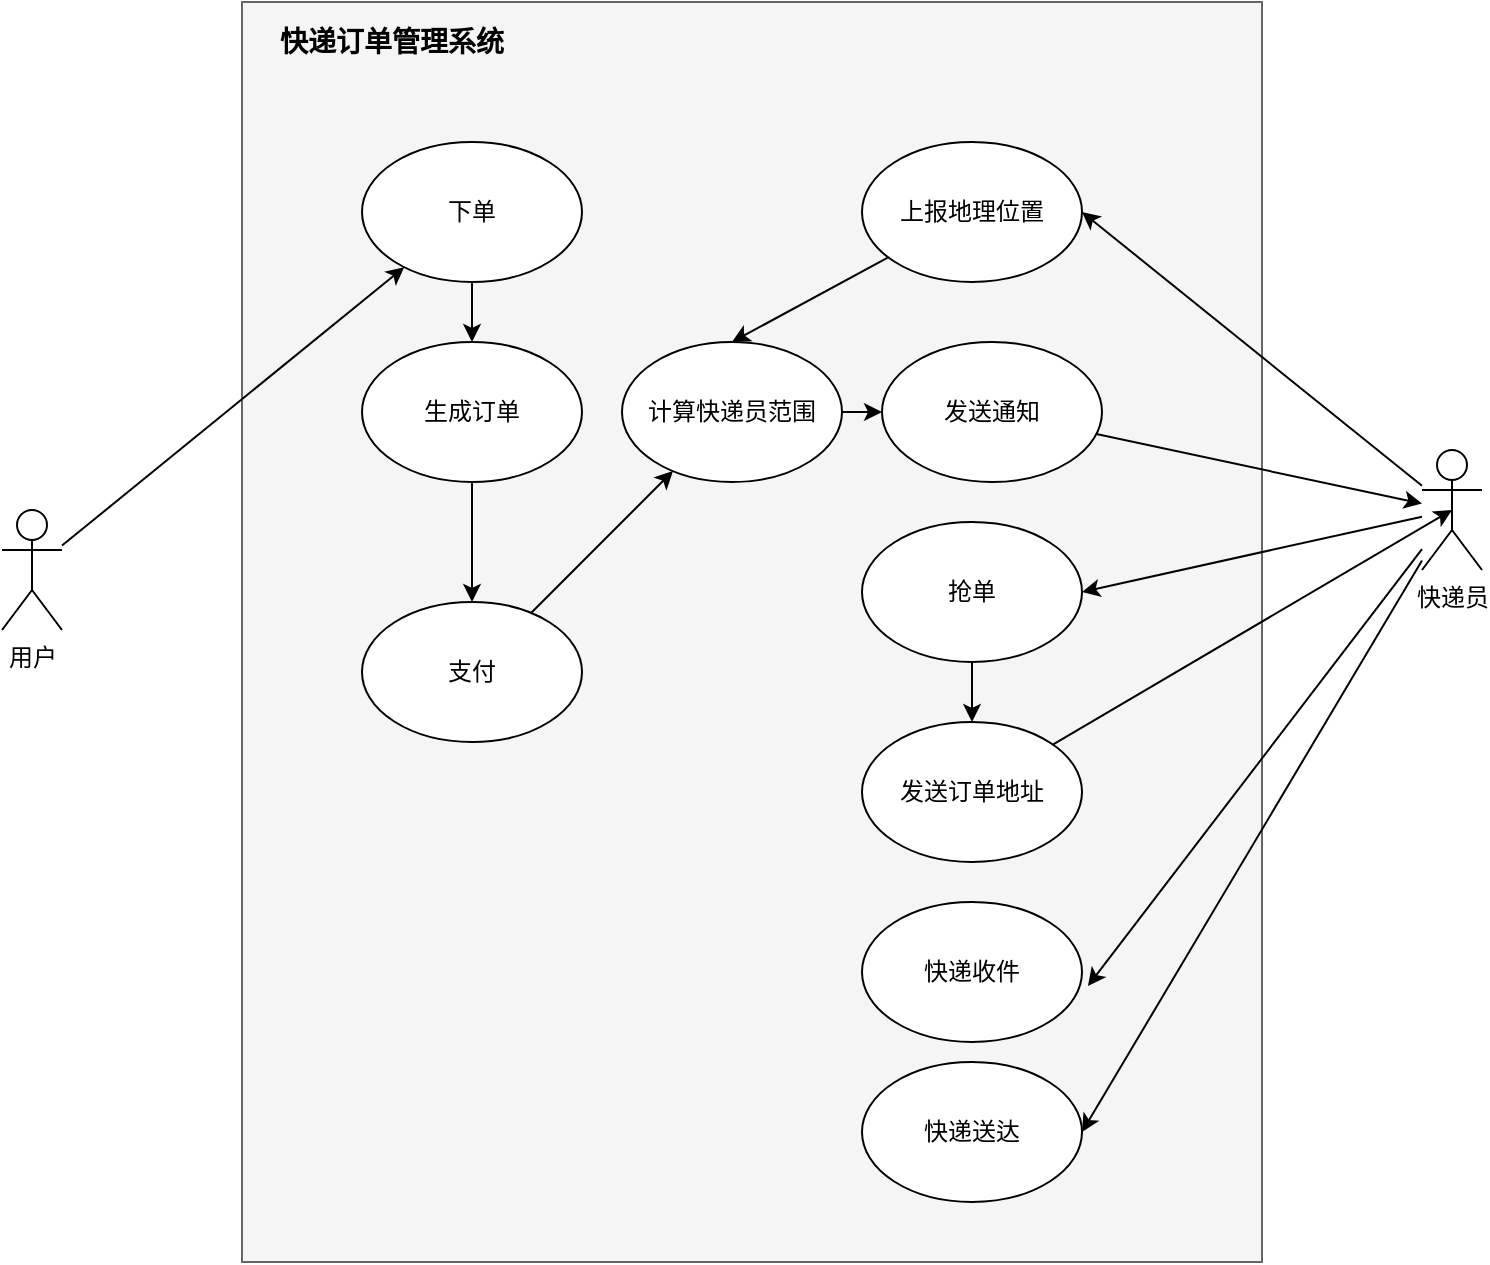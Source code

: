 <mxfile version="14.1.8" type="github" pages="2">
  <diagram id="jM3SQwm_5Wy4ti2OM3sH" name="系统用例图">
    <mxGraphModel dx="1422" dy="772" grid="1" gridSize="10" guides="1" tooltips="1" connect="1" arrows="1" fold="1" page="1" pageScale="1" pageWidth="1169" pageHeight="827" math="0" shadow="0">
      <root>
        <mxCell id="0" />
        <mxCell id="1" parent="0" />
        <mxCell id="6P1el-SRa3GFCwPbT4um-23" value="" style="rounded=0;whiteSpace=wrap;html=1;align=center;fillColor=#f5f5f5;strokeColor=#666666;fontColor=#333333;" parent="1" vertex="1">
          <mxGeometry x="230" y="60" width="510" height="630" as="geometry" />
        </mxCell>
        <mxCell id="6P1el-SRa3GFCwPbT4um-4" value="" style="rounded=0;orthogonalLoop=1;jettySize=auto;html=1;" parent="1" source="6P1el-SRa3GFCwPbT4um-1" target="6P1el-SRa3GFCwPbT4um-3" edge="1">
          <mxGeometry relative="1" as="geometry" />
        </mxCell>
        <mxCell id="6P1el-SRa3GFCwPbT4um-1" value="用户" style="shape=umlActor;verticalLabelPosition=bottom;verticalAlign=top;html=1;outlineConnect=0;" parent="1" vertex="1">
          <mxGeometry x="110" y="314" width="30" height="60" as="geometry" />
        </mxCell>
        <mxCell id="6P1el-SRa3GFCwPbT4um-11" style="edgeStyle=none;rounded=0;orthogonalLoop=1;jettySize=auto;html=1;entryX=1;entryY=0.5;entryDx=0;entryDy=0;" parent="1" source="6P1el-SRa3GFCwPbT4um-2" target="6P1el-SRa3GFCwPbT4um-10" edge="1">
          <mxGeometry relative="1" as="geometry" />
        </mxCell>
        <mxCell id="6P1el-SRa3GFCwPbT4um-15" style="edgeStyle=none;rounded=0;orthogonalLoop=1;jettySize=auto;html=1;entryX=1;entryY=0.5;entryDx=0;entryDy=0;" parent="1" source="6P1el-SRa3GFCwPbT4um-2" target="6P1el-SRa3GFCwPbT4um-14" edge="1">
          <mxGeometry relative="1" as="geometry" />
        </mxCell>
        <mxCell id="6P1el-SRa3GFCwPbT4um-22" style="edgeStyle=none;rounded=0;orthogonalLoop=1;jettySize=auto;html=1;entryX=1.027;entryY=0.6;entryDx=0;entryDy=0;entryPerimeter=0;" parent="1" source="6P1el-SRa3GFCwPbT4um-2" target="6P1el-SRa3GFCwPbT4um-18" edge="1">
          <mxGeometry relative="1" as="geometry" />
        </mxCell>
        <mxCell id="aYJ-yftUFzY5KFX4jH7X-2" style="edgeStyle=none;rounded=0;orthogonalLoop=1;jettySize=auto;html=1;entryX=1;entryY=0.5;entryDx=0;entryDy=0;fontSize=14;" parent="1" source="6P1el-SRa3GFCwPbT4um-2" target="aYJ-yftUFzY5KFX4jH7X-1" edge="1">
          <mxGeometry relative="1" as="geometry" />
        </mxCell>
        <mxCell id="6P1el-SRa3GFCwPbT4um-2" value="快递员" style="shape=umlActor;verticalLabelPosition=bottom;verticalAlign=top;html=1;outlineConnect=0;" parent="1" vertex="1">
          <mxGeometry x="820" y="284" width="30" height="60" as="geometry" />
        </mxCell>
        <mxCell id="6P1el-SRa3GFCwPbT4um-19" value="" style="edgeStyle=none;rounded=0;orthogonalLoop=1;jettySize=auto;html=1;" parent="1" source="6P1el-SRa3GFCwPbT4um-3" target="6P1el-SRa3GFCwPbT4um-5" edge="1">
          <mxGeometry relative="1" as="geometry" />
        </mxCell>
        <mxCell id="6P1el-SRa3GFCwPbT4um-3" value="下单" style="ellipse;whiteSpace=wrap;html=1;verticalAlign=middle;align=center;" parent="1" vertex="1">
          <mxGeometry x="290" y="130" width="110" height="70" as="geometry" />
        </mxCell>
        <mxCell id="6P1el-SRa3GFCwPbT4um-25" value="" style="edgeStyle=none;rounded=0;orthogonalLoop=1;jettySize=auto;html=1;" parent="1" source="6P1el-SRa3GFCwPbT4um-5" target="6P1el-SRa3GFCwPbT4um-24" edge="1">
          <mxGeometry relative="1" as="geometry" />
        </mxCell>
        <mxCell id="6P1el-SRa3GFCwPbT4um-5" value="生成订单" style="ellipse;whiteSpace=wrap;html=1;verticalAlign=middle;align=center;" parent="1" vertex="1">
          <mxGeometry x="290" y="230" width="110" height="70" as="geometry" />
        </mxCell>
        <mxCell id="O_uoeEamHcbB_XPuEFAN-4" style="edgeStyle=none;rounded=0;orthogonalLoop=1;jettySize=auto;html=1;entryX=0.5;entryY=0;entryDx=0;entryDy=0;fontSize=14;" edge="1" parent="1" source="6P1el-SRa3GFCwPbT4um-10" target="O_uoeEamHcbB_XPuEFAN-3">
          <mxGeometry relative="1" as="geometry" />
        </mxCell>
        <mxCell id="6P1el-SRa3GFCwPbT4um-10" value="上报地理位置" style="ellipse;whiteSpace=wrap;html=1;verticalAlign=middle;align=center;" parent="1" vertex="1">
          <mxGeometry x="540" y="130" width="110" height="70" as="geometry" />
        </mxCell>
        <mxCell id="6P1el-SRa3GFCwPbT4um-13" style="edgeStyle=none;rounded=0;orthogonalLoop=1;jettySize=auto;html=1;" parent="1" source="6P1el-SRa3GFCwPbT4um-12" target="6P1el-SRa3GFCwPbT4um-2" edge="1">
          <mxGeometry relative="1" as="geometry" />
        </mxCell>
        <mxCell id="6P1el-SRa3GFCwPbT4um-12" value="发送通知" style="ellipse;whiteSpace=wrap;html=1;verticalAlign=middle;align=center;" parent="1" vertex="1">
          <mxGeometry x="550" y="230" width="110" height="70" as="geometry" />
        </mxCell>
        <mxCell id="6P1el-SRa3GFCwPbT4um-21" style="edgeStyle=none;rounded=0;orthogonalLoop=1;jettySize=auto;html=1;" parent="1" source="6P1el-SRa3GFCwPbT4um-14" target="6P1el-SRa3GFCwPbT4um-16" edge="1">
          <mxGeometry relative="1" as="geometry" />
        </mxCell>
        <mxCell id="6P1el-SRa3GFCwPbT4um-14" value="抢单" style="ellipse;whiteSpace=wrap;html=1;verticalAlign=middle;align=center;" parent="1" vertex="1">
          <mxGeometry x="540" y="320" width="110" height="70" as="geometry" />
        </mxCell>
        <mxCell id="6P1el-SRa3GFCwPbT4um-17" style="edgeStyle=none;rounded=0;orthogonalLoop=1;jettySize=auto;html=1;entryX=0.5;entryY=0.5;entryDx=0;entryDy=0;entryPerimeter=0;" parent="1" source="6P1el-SRa3GFCwPbT4um-16" target="6P1el-SRa3GFCwPbT4um-2" edge="1">
          <mxGeometry relative="1" as="geometry" />
        </mxCell>
        <mxCell id="6P1el-SRa3GFCwPbT4um-16" value="发送订单地址" style="ellipse;whiteSpace=wrap;html=1;verticalAlign=middle;align=center;" parent="1" vertex="1">
          <mxGeometry x="540" y="420" width="110" height="70" as="geometry" />
        </mxCell>
        <mxCell id="6P1el-SRa3GFCwPbT4um-18" value="快递收件" style="ellipse;whiteSpace=wrap;html=1;verticalAlign=middle;align=center;" parent="1" vertex="1">
          <mxGeometry x="540" y="510" width="110" height="70" as="geometry" />
        </mxCell>
        <mxCell id="O_uoeEamHcbB_XPuEFAN-9" style="edgeStyle=none;rounded=0;orthogonalLoop=1;jettySize=auto;html=1;strokeColor=#000000;fontSize=14;" edge="1" parent="1" source="6P1el-SRa3GFCwPbT4um-24" target="O_uoeEamHcbB_XPuEFAN-3">
          <mxGeometry relative="1" as="geometry" />
        </mxCell>
        <mxCell id="6P1el-SRa3GFCwPbT4um-24" value="支付" style="ellipse;whiteSpace=wrap;html=1;verticalAlign=middle;align=center;" parent="1" vertex="1">
          <mxGeometry x="290" y="360" width="110" height="70" as="geometry" />
        </mxCell>
        <mxCell id="6P1el-SRa3GFCwPbT4um-28" value="快递订单管理系统" style="text;html=1;strokeColor=none;fillColor=none;align=center;verticalAlign=middle;whiteSpace=wrap;rounded=0;fontSize=14;fontStyle=1" parent="1" vertex="1">
          <mxGeometry x="240" y="70" width="130" height="20" as="geometry" />
        </mxCell>
        <mxCell id="aYJ-yftUFzY5KFX4jH7X-1" value="快递送达" style="ellipse;whiteSpace=wrap;html=1;verticalAlign=middle;align=center;" parent="1" vertex="1">
          <mxGeometry x="540" y="590" width="110" height="70" as="geometry" />
        </mxCell>
        <mxCell id="O_uoeEamHcbB_XPuEFAN-10" style="edgeStyle=none;rounded=0;orthogonalLoop=1;jettySize=auto;html=1;entryX=0;entryY=0.5;entryDx=0;entryDy=0;strokeColor=#000000;fontSize=14;" edge="1" parent="1" source="O_uoeEamHcbB_XPuEFAN-3" target="6P1el-SRa3GFCwPbT4um-12">
          <mxGeometry relative="1" as="geometry" />
        </mxCell>
        <mxCell id="O_uoeEamHcbB_XPuEFAN-3" value="计算快递员范围" style="ellipse;whiteSpace=wrap;html=1;verticalAlign=middle;align=center;" vertex="1" parent="1">
          <mxGeometry x="420" y="230" width="110" height="70" as="geometry" />
        </mxCell>
      </root>
    </mxGraphModel>
  </diagram>
  <diagram id="r9enlfgcpk305f9lM2Ts" name="下单场景的业务活动图">
    <mxGraphModel dx="1422" dy="772" grid="1" gridSize="10" guides="1" tooltips="1" connect="1" arrows="1" fold="1" page="1" pageScale="1" pageWidth="1169" pageHeight="827" math="0" shadow="0">
      <root>
        <mxCell id="LRi2jSBt0UtQcs8jCjPR-0" />
        <mxCell id="LRi2jSBt0UtQcs8jCjPR-1" parent="LRi2jSBt0UtQcs8jCjPR-0" />
        <mxCell id="wIxFTZrEyz6X14scPWf3-0" value="下单场景的业务活动图" style="swimlane;html=1;childLayout=stackLayout;resizeParent=1;resizeParentMax=0;startSize=20;fillColor=#BFFFA8;fontSize=14;align=center;" vertex="1" parent="LRi2jSBt0UtQcs8jCjPR-1">
          <mxGeometry x="150" y="50" width="1100" height="710" as="geometry" />
        </mxCell>
        <mxCell id="wIxFTZrEyz6X14scPWf3-1" value="用户" style="swimlane;html=1;startSize=20;align=center;" vertex="1" parent="wIxFTZrEyz6X14scPWf3-0">
          <mxGeometry y="20" width="300" height="690" as="geometry" />
        </mxCell>
        <mxCell id="6lBB1mo4PL360lj5Evfz-0" value="下单" style="rounded=1;whiteSpace=wrap;html=1;arcSize=40;fontColor=#000000;fillColor=#ffffc0;strokeColor=#ff0000;align=center;" vertex="1" parent="wIxFTZrEyz6X14scPWf3-1">
          <mxGeometry x="50" y="90" width="120" height="40" as="geometry" />
        </mxCell>
        <mxCell id="6lBB1mo4PL360lj5Evfz-2" value="" style="ellipse;html=1;shape=startState;fillColor=#000000;strokeColor=#ff0000;fontSize=14;align=center;" vertex="1" parent="wIxFTZrEyz6X14scPWf3-1">
          <mxGeometry x="95" y="30" width="30" height="30" as="geometry" />
        </mxCell>
        <mxCell id="6lBB1mo4PL360lj5Evfz-3" value="" style="html=1;verticalAlign=bottom;endArrow=open;endSize=8;strokeColor=#ff0000;fontSize=14;entryX=0.5;entryY=0;entryDx=0;entryDy=0;" edge="1" source="6lBB1mo4PL360lj5Evfz-2" parent="wIxFTZrEyz6X14scPWf3-1" target="6lBB1mo4PL360lj5Evfz-0">
          <mxGeometry relative="1" as="geometry">
            <mxPoint x="80" y="120" as="targetPoint" />
          </mxGeometry>
        </mxCell>
        <mxCell id="6lBB1mo4PL360lj5Evfz-82" style="edgeStyle=none;rounded=0;orthogonalLoop=1;jettySize=auto;html=1;entryX=0.5;entryY=0;entryDx=0;entryDy=0;fontSize=14;" edge="1" parent="wIxFTZrEyz6X14scPWf3-1" source="6lBB1mo4PL360lj5Evfz-69" target="6lBB1mo4PL360lj5Evfz-79">
          <mxGeometry relative="1" as="geometry" />
        </mxCell>
        <mxCell id="6lBB1mo4PL360lj5Evfz-69" value="支付" style="rounded=1;whiteSpace=wrap;html=1;arcSize=40;fontColor=#000000;fillColor=#ffffc0;strokeColor=#ff0000;align=center;" vertex="1" parent="wIxFTZrEyz6X14scPWf3-1">
          <mxGeometry x="50" y="200" width="120" height="40" as="geometry" />
        </mxCell>
        <mxCell id="6lBB1mo4PL360lj5Evfz-79" value="支付成功?" style="rhombus;whiteSpace=wrap;html=1;fillColor=#ffffc0;strokeColor=#ff0000;fontSize=14;align=center;" vertex="1" parent="wIxFTZrEyz6X14scPWf3-1">
          <mxGeometry x="70" y="280" width="80" height="40" as="geometry" />
        </mxCell>
        <mxCell id="6lBB1mo4PL360lj5Evfz-81" value="No" style="html=1;align=left;verticalAlign=top;endArrow=open;endSize=8;strokeColor=#ff0000;fontSize=14;entryX=0.5;entryY=0;entryDx=0;entryDy=0;" edge="1" source="6lBB1mo4PL360lj5Evfz-79" parent="wIxFTZrEyz6X14scPWf3-1" target="6lBB1mo4PL360lj5Evfz-83">
          <mxGeometry x="-1" relative="1" as="geometry">
            <mxPoint x="90" y="470" as="targetPoint" />
          </mxGeometry>
        </mxCell>
        <mxCell id="6lBB1mo4PL360lj5Evfz-83" value="取消订单" style="rounded=1;whiteSpace=wrap;html=1;arcSize=40;fontColor=#000000;fillColor=#ffffc0;strokeColor=#ff0000;align=center;" vertex="1" parent="wIxFTZrEyz6X14scPWf3-1">
          <mxGeometry x="50" y="360" width="120" height="40" as="geometry" />
        </mxCell>
        <mxCell id="6lBB1mo4PL360lj5Evfz-40" value="系统" style="swimlane;html=1;startSize=20;" vertex="1" parent="wIxFTZrEyz6X14scPWf3-0">
          <mxGeometry x="300" y="20" width="470" height="690" as="geometry" />
        </mxCell>
        <mxCell id="6lBB1mo4PL360lj5Evfz-9" value="生成订单" style="rounded=1;whiteSpace=wrap;html=1;arcSize=40;fontColor=#000000;fillColor=#ffffc0;strokeColor=#ff0000;align=center;" vertex="1" parent="6lBB1mo4PL360lj5Evfz-40">
          <mxGeometry x="180" y="280" width="120" height="40" as="geometry" />
        </mxCell>
        <mxCell id="6lBB1mo4PL360lj5Evfz-185" style="edgeStyle=none;rounded=0;orthogonalLoop=1;jettySize=auto;html=1;entryX=0.5;entryY=0;entryDx=0;entryDy=0;fontSize=14;strokeColor=#FF1C03;" edge="1" parent="6lBB1mo4PL360lj5Evfz-40" source="6lBB1mo4PL360lj5Evfz-181" target="6lBB1mo4PL360lj5Evfz-9">
          <mxGeometry relative="1" as="geometry" />
        </mxCell>
        <mxCell id="6lBB1mo4PL360lj5Evfz-181" value="" style="shape=line;html=1;strokeWidth=6;strokeColor=#ff0000;fillColor=#BFFFA8;fontSize=14;align=center;" vertex="1" parent="6lBB1mo4PL360lj5Evfz-40">
          <mxGeometry x="-100" y="170" width="200" height="10" as="geometry" />
        </mxCell>
        <mxCell id="6lBB1mo4PL360lj5Evfz-186" value="收款" style="rounded=1;whiteSpace=wrap;html=1;arcSize=40;fontColor=#000000;fillColor=#ffffc0;strokeColor=#ff0000;align=center;" vertex="1" parent="6lBB1mo4PL360lj5Evfz-40">
          <mxGeometry x="25" y="280" width="120" height="40" as="geometry" />
        </mxCell>
        <mxCell id="6lBB1mo4PL360lj5Evfz-63" value="快递员" style="swimlane;html=1;startSize=20;align=center;" vertex="1" parent="wIxFTZrEyz6X14scPWf3-0">
          <mxGeometry x="770" y="20" width="330" height="690" as="geometry" />
        </mxCell>
        <mxCell id="6lBB1mo4PL360lj5Evfz-187" value="" style="ellipse;html=1;shape=startState;fillColor=#000000;strokeColor=#ff0000;fontSize=14;align=center;" vertex="1" parent="6lBB1mo4PL360lj5Evfz-63">
          <mxGeometry x="185" y="40" width="30" height="30" as="geometry" />
        </mxCell>
        <mxCell id="6lBB1mo4PL360lj5Evfz-188" value="" style="edgeStyle=orthogonalEdgeStyle;html=1;verticalAlign=bottom;endArrow=open;endSize=8;strokeColor=#ff0000;fontSize=14;" edge="1" source="6lBB1mo4PL360lj5Evfz-187" parent="6lBB1mo4PL360lj5Evfz-63">
          <mxGeometry relative="1" as="geometry">
            <mxPoint x="200" y="130" as="targetPoint" />
          </mxGeometry>
        </mxCell>
        <mxCell id="6lBB1mo4PL360lj5Evfz-189" value="上报地理位置" style="rounded=1;whiteSpace=wrap;html=1;arcSize=40;fontColor=#000000;fillColor=#ffffc0;strokeColor=#ff0000;align=center;" vertex="1" parent="6lBB1mo4PL360lj5Evfz-63">
          <mxGeometry x="140" y="125" width="120" height="40" as="geometry" />
        </mxCell>
        <mxCell id="6lBB1mo4PL360lj5Evfz-190" value="" style="edgeStyle=orthogonalEdgeStyle;html=1;verticalAlign=bottom;endArrow=open;endSize=8;strokeColor=#ff0000;fontSize=14;" edge="1" source="6lBB1mo4PL360lj5Evfz-189" parent="6lBB1mo4PL360lj5Evfz-63">
          <mxGeometry relative="1" as="geometry">
            <mxPoint x="200" y="225" as="targetPoint" />
          </mxGeometry>
        </mxCell>
        <mxCell id="6lBB1mo4PL360lj5Evfz-184" style="edgeStyle=none;rounded=0;orthogonalLoop=1;jettySize=auto;html=1;entryX=0.53;entryY=0.5;entryDx=0;entryDy=0;entryPerimeter=0;fontSize=14;strokeColor=#FF1100;" edge="1" parent="wIxFTZrEyz6X14scPWf3-0" source="6lBB1mo4PL360lj5Evfz-0" target="6lBB1mo4PL360lj5Evfz-181">
          <mxGeometry relative="1" as="geometry" />
        </mxCell>
        <mxCell id="6lBB1mo4PL360lj5Evfz-182" value="" style="html=1;verticalAlign=bottom;endArrow=open;endSize=8;strokeColor=#ff0000;fontSize=14;entryX=0.5;entryY=0;entryDx=0;entryDy=0;" edge="1" source="6lBB1mo4PL360lj5Evfz-181" parent="wIxFTZrEyz6X14scPWf3-0" target="6lBB1mo4PL360lj5Evfz-69">
          <mxGeometry relative="1" as="geometry">
            <mxPoint x="250" y="250" as="targetPoint" />
          </mxGeometry>
        </mxCell>
        <mxCell id="6lBB1mo4PL360lj5Evfz-80" value="Yes" style="html=1;align=left;verticalAlign=bottom;endArrow=open;endSize=8;strokeColor=#ff0000;fontSize=14;entryX=0;entryY=0.5;entryDx=0;entryDy=0;" edge="1" source="6lBB1mo4PL360lj5Evfz-79" parent="wIxFTZrEyz6X14scPWf3-0" target="6lBB1mo4PL360lj5Evfz-186">
          <mxGeometry x="-1" relative="1" as="geometry">
            <mxPoint x="230" y="310" as="targetPoint" />
          </mxGeometry>
        </mxCell>
      </root>
    </mxGraphModel>
  </diagram>
</mxfile>
